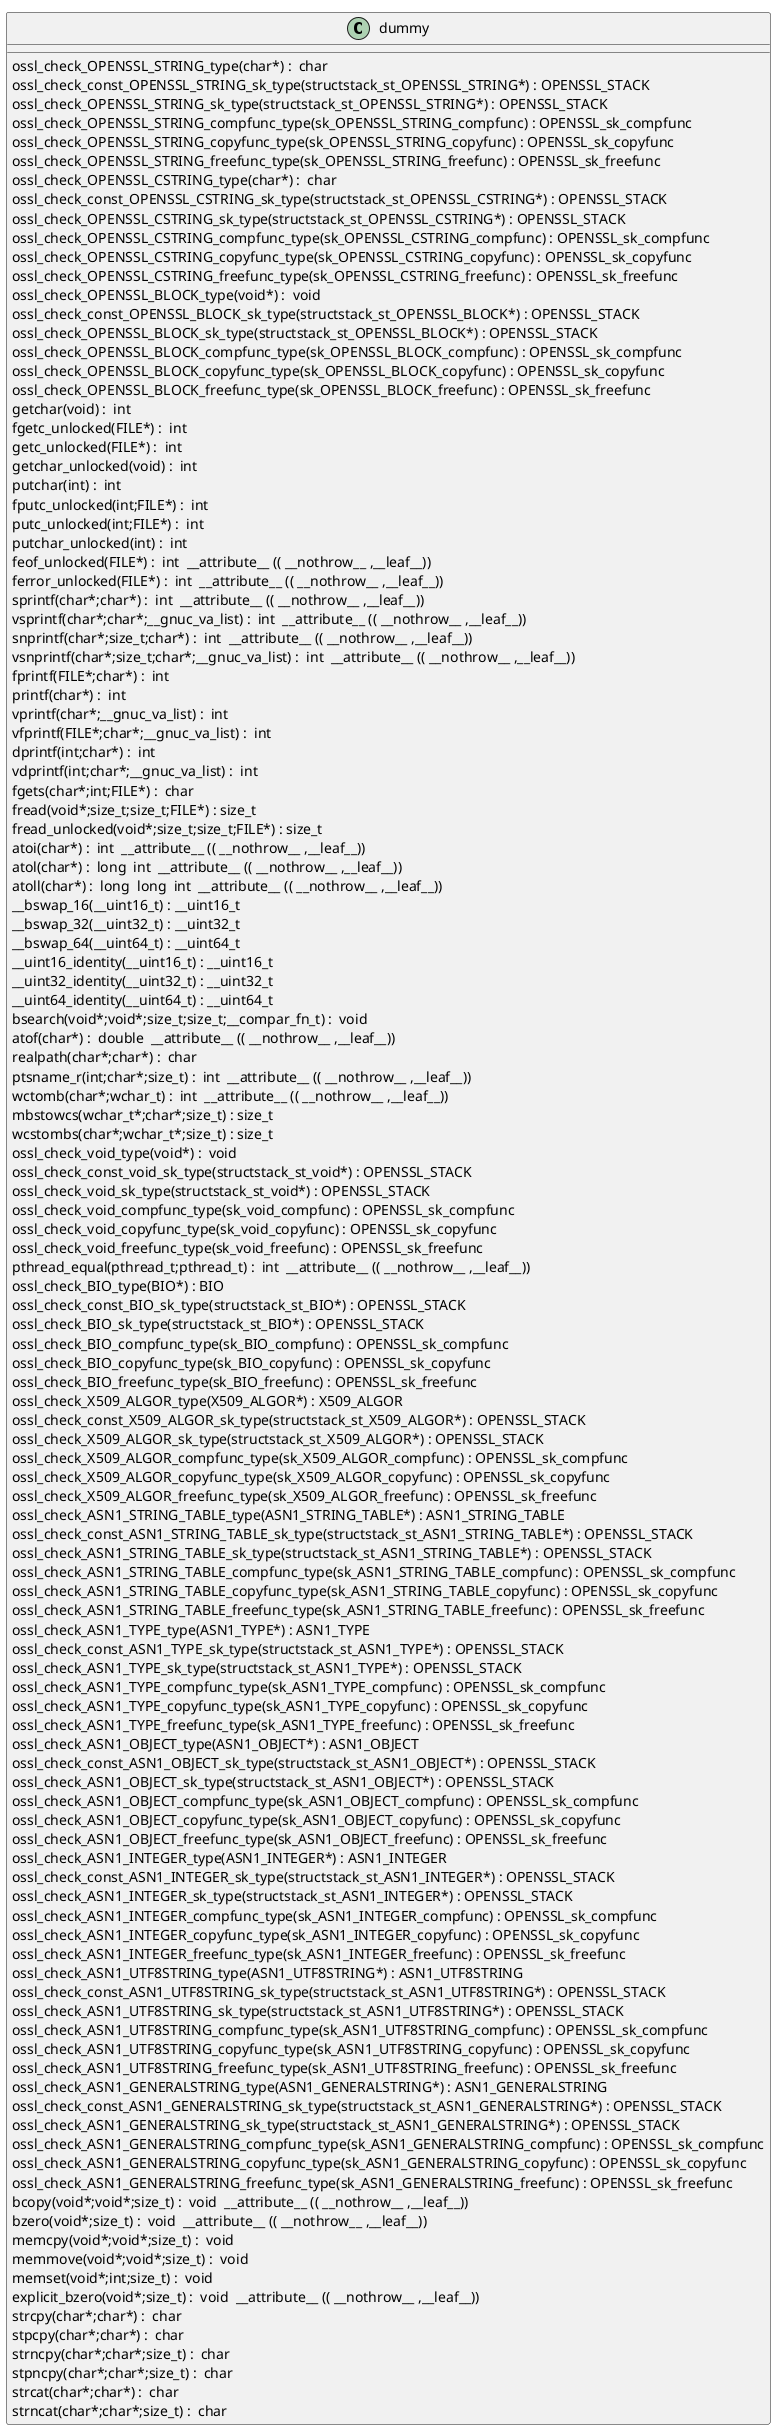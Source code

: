 @startuml
!pragma layout smetana
class dummy {
ossl_check_OPENSSL_STRING_type(char*) :  char  [[[./../../../.././qc/providers/common/der/der_rsa_gen.c.html#445]]]
ossl_check_const_OPENSSL_STRING_sk_type(structstack_st_OPENSSL_STRING*) : OPENSSL_STACK [[[./../../../.././qc/providers/common/der/der_rsa_gen.c.html#445]]]
ossl_check_OPENSSL_STRING_sk_type(structstack_st_OPENSSL_STRING*) : OPENSSL_STACK [[[./../../../.././qc/providers/common/der/der_rsa_gen.c.html#445]]]
ossl_check_OPENSSL_STRING_compfunc_type(sk_OPENSSL_STRING_compfunc) : OPENSSL_sk_compfunc [[[./../../../.././qc/providers/common/der/der_rsa_gen.c.html#445]]]
ossl_check_OPENSSL_STRING_copyfunc_type(sk_OPENSSL_STRING_copyfunc) : OPENSSL_sk_copyfunc [[[./../../../.././qc/providers/common/der/der_rsa_gen.c.html#445]]]
ossl_check_OPENSSL_STRING_freefunc_type(sk_OPENSSL_STRING_freefunc) : OPENSSL_sk_freefunc [[[./../../../.././qc/providers/common/der/der_rsa_gen.c.html#445]]]
ossl_check_OPENSSL_CSTRING_type(char*) :  char  [[[./../../../.././qc/providers/common/der/der_rsa_gen.c.html#447]]]
ossl_check_const_OPENSSL_CSTRING_sk_type(structstack_st_OPENSSL_CSTRING*) : OPENSSL_STACK [[[./../../../.././qc/providers/common/der/der_rsa_gen.c.html#447]]]
ossl_check_OPENSSL_CSTRING_sk_type(structstack_st_OPENSSL_CSTRING*) : OPENSSL_STACK [[[./../../../.././qc/providers/common/der/der_rsa_gen.c.html#447]]]
ossl_check_OPENSSL_CSTRING_compfunc_type(sk_OPENSSL_CSTRING_compfunc) : OPENSSL_sk_compfunc [[[./../../../.././qc/providers/common/der/der_rsa_gen.c.html#447]]]
ossl_check_OPENSSL_CSTRING_copyfunc_type(sk_OPENSSL_CSTRING_copyfunc) : OPENSSL_sk_copyfunc [[[./../../../.././qc/providers/common/der/der_rsa_gen.c.html#447]]]
ossl_check_OPENSSL_CSTRING_freefunc_type(sk_OPENSSL_CSTRING_freefunc) : OPENSSL_sk_freefunc [[[./../../../.././qc/providers/common/der/der_rsa_gen.c.html#447]]]
ossl_check_OPENSSL_BLOCK_type(void*) :  void  [[[./../../../.././qc/providers/common/der/der_rsa_gen.c.html#450]]]
ossl_check_const_OPENSSL_BLOCK_sk_type(structstack_st_OPENSSL_BLOCK*) : OPENSSL_STACK [[[./../../../.././qc/providers/common/der/der_rsa_gen.c.html#450]]]
ossl_check_OPENSSL_BLOCK_sk_type(structstack_st_OPENSSL_BLOCK*) : OPENSSL_STACK [[[./../../../.././qc/providers/common/der/der_rsa_gen.c.html#450]]]
ossl_check_OPENSSL_BLOCK_compfunc_type(sk_OPENSSL_BLOCK_compfunc) : OPENSSL_sk_compfunc [[[./../../../.././qc/providers/common/der/der_rsa_gen.c.html#450]]]
ossl_check_OPENSSL_BLOCK_copyfunc_type(sk_OPENSSL_BLOCK_copyfunc) : OPENSSL_sk_copyfunc [[[./../../../.././qc/providers/common/der/der_rsa_gen.c.html#450]]]
ossl_check_OPENSSL_BLOCK_freefunc_type(sk_OPENSSL_BLOCK_freefunc) : OPENSSL_sk_freefunc [[[./../../../.././qc/providers/common/der/der_rsa_gen.c.html#450]]]
getchar(void) :  int  [[[./../../../.././qc/providers/common/der/der_rsa_gen.c.html#1293]]]
fgetc_unlocked(FILE*) :  int  [[[./../../../.././qc/providers/common/der/der_rsa_gen.c.html#1302]]]
getc_unlocked(FILE*) :  int  [[[./../../../.././qc/providers/common/der/der_rsa_gen.c.html#1312]]]
getchar_unlocked(void) :  int  [[[./../../../.././qc/providers/common/der/der_rsa_gen.c.html#1319]]]
putchar(int) :  int  [[[./../../../.././qc/providers/common/der/der_rsa_gen.c.html#1328]]]
fputc_unlocked(int;FILE*) :  int  [[[./../../../.././qc/providers/common/der/der_rsa_gen.c.html#1337]]]
putc_unlocked(int;FILE*) :  int  [[[./../../../.././qc/providers/common/der/der_rsa_gen.c.html#1347]]]
putchar_unlocked(int) :  int  [[[./../../../.././qc/providers/common/der/der_rsa_gen.c.html#1354]]]
feof_unlocked(FILE*) :  int  __attribute__ (( __nothrow__ ,__leaf__)) [[[./../../../.././qc/providers/common/der/der_rsa_gen.c.html#1360]]]
ferror_unlocked(FILE*) :  int  __attribute__ (( __nothrow__ ,__leaf__)) [[[./../../../.././qc/providers/common/der/der_rsa_gen.c.html#1367]]]
sprintf(char*;char*) :  int  __attribute__ (( __nothrow__ ,__leaf__)) [[[./../../../.././qc/providers/common/der/der_rsa_gen.c.html#1386]]]
vsprintf(char*;char*;__gnuc_va_list) :  int  __attribute__ (( __nothrow__ ,__leaf__)) [[[./../../../.././qc/providers/common/der/der_rsa_gen.c.html#1399]]]
snprintf(char*;size_t;char*) :  int  __attribute__ (( __nothrow__ ,__leaf__)) [[[./../../../.././qc/providers/common/der/der_rsa_gen.c.html#1418]]]
vsnprintf(char*;size_t;char*;__gnuc_va_list) :  int  __attribute__ (( __nothrow__ ,__leaf__)) [[[./../../../.././qc/providers/common/der/der_rsa_gen.c.html#1432]]]
fprintf(FILE*;char*) :  int  [[[./../../../.././qc/providers/common/der/der_rsa_gen.c.html#1453]]]
printf(char*) :  int  [[[./../../../.././qc/providers/common/der/der_rsa_gen.c.html#1460]]]
vprintf(char*;__gnuc_va_list) :  int  [[[./../../../.././qc/providers/common/der/der_rsa_gen.c.html#1472]]]
vfprintf(FILE*;char*;__gnuc_va_list) :  int  [[[./../../../.././qc/providers/common/der/der_rsa_gen.c.html#1482]]]
dprintf(int;char*) :  int  [[[./../../../.././qc/providers/common/der/der_rsa_gen.c.html#1497]]]
vdprintf(int;char*;__gnuc_va_list) :  int  [[[./../../../.././qc/providers/common/der/der_rsa_gen.c.html#1508]]]
fgets(char*;int;FILE*) :  char  [[[./../../../.././qc/providers/common/der/der_rsa_gen.c.html#1527]]]
fread(void*;size_t;size_t;FILE*) : size_t [[[./../../../.././qc/providers/common/der/der_rsa_gen.c.html#1553]]]
fread_unlocked(void*;size_t;size_t;FILE*) : size_t [[[./../../../.././qc/providers/common/der/der_rsa_gen.c.html#1580]]]
atoi(char*) :  int  __attribute__ (( __nothrow__ ,__leaf__)) [[[./../../../.././qc/providers/common/der/der_rsa_gen.c.html#2046]]]
atol(char*) :  long  int  __attribute__ (( __nothrow__ ,__leaf__)) [[[./../../../.././qc/providers/common/der/der_rsa_gen.c.html#2051]]]
atoll(char*) :  long  long  int  __attribute__ (( __nothrow__ ,__leaf__)) [[[./../../../.././qc/providers/common/der/der_rsa_gen.c.html#2058]]]
__bswap_16(__uint16_t) : __uint16_t [[[./../../../.././qc/providers/common/der/der_rsa_gen.c.html#2157]]]
__bswap_32(__uint32_t) : __uint32_t [[[./../../../.././qc/providers/common/der/der_rsa_gen.c.html#2172]]]
__bswap_64(__uint64_t) : __uint64_t [[[./../../../.././qc/providers/common/der/der_rsa_gen.c.html#2182]]]
__uint16_identity(__uint16_t) : __uint16_t [[[./../../../.././qc/providers/common/der/der_rsa_gen.c.html#2194]]]
__uint32_identity(__uint32_t) : __uint32_t [[[./../../../.././qc/providers/common/der/der_rsa_gen.c.html#2200]]]
__uint64_identity(__uint64_t) : __uint64_t [[[./../../../.././qc/providers/common/der/der_rsa_gen.c.html#2206]]]
bsearch(void*;void*;size_t;size_t;__compar_fn_t) :  void  [[[./../../../.././qc/providers/common/der/der_rsa_gen.c.html#2859]]]
atof(char*) :  double  __attribute__ (( __nothrow__ ,__leaf__)) [[[./../../../.././qc/providers/common/der/der_rsa_gen.c.html#1]]]
realpath(char*;char*) :  char  [[[./../../../.././qc/providers/common/der/der_rsa_gen.c.html#1]]]
ptsname_r(int;char*;size_t) :  int  __attribute__ (( __nothrow__ ,__leaf__)) [[[./../../../.././qc/providers/common/der/der_rsa_gen.c.html#1]]]
wctomb(char*;wchar_t) :  int  __attribute__ (( __nothrow__ ,__leaf__)) [[[./../../../.././qc/providers/common/der/der_rsa_gen.c.html#1]]]
mbstowcs(wchar_t*;char*;size_t) : size_t [[[./../../../.././qc/providers/common/der/der_rsa_gen.c.html#1]]]
wcstombs(char*;wchar_t*;size_t) : size_t [[[./../../../.././qc/providers/common/der/der_rsa_gen.c.html#1]]]
ossl_check_void_type(void*) :  void  [[[./../../../.././qc/providers/common/der/der_rsa_gen.c.html#1]]]
ossl_check_const_void_sk_type(structstack_st_void*) : OPENSSL_STACK [[[./../../../.././qc/providers/common/der/der_rsa_gen.c.html#1]]]
ossl_check_void_sk_type(structstack_st_void*) : OPENSSL_STACK [[[./../../../.././qc/providers/common/der/der_rsa_gen.c.html#1]]]
ossl_check_void_compfunc_type(sk_void_compfunc) : OPENSSL_sk_compfunc [[[./../../../.././qc/providers/common/der/der_rsa_gen.c.html#1]]]
ossl_check_void_copyfunc_type(sk_void_copyfunc) : OPENSSL_sk_copyfunc [[[./../../../.././qc/providers/common/der/der_rsa_gen.c.html#1]]]
ossl_check_void_freefunc_type(sk_void_freefunc) : OPENSSL_sk_freefunc [[[./../../../.././qc/providers/common/der/der_rsa_gen.c.html#1]]]
pthread_equal(pthread_t;pthread_t) :  int  __attribute__ (( __nothrow__ ,__leaf__)) [[[./../../../.././qc/providers/common/der/der_rsa_gen.c.html#1]]]
ossl_check_BIO_type(BIO*) : BIO [[[./../../../.././qc/providers/common/der/der_rsa_gen.c.html#1]]]
ossl_check_const_BIO_sk_type(structstack_st_BIO*) : OPENSSL_STACK [[[./../../../.././qc/providers/common/der/der_rsa_gen.c.html#1]]]
ossl_check_BIO_sk_type(structstack_st_BIO*) : OPENSSL_STACK [[[./../../../.././qc/providers/common/der/der_rsa_gen.c.html#1]]]
ossl_check_BIO_compfunc_type(sk_BIO_compfunc) : OPENSSL_sk_compfunc [[[./../../../.././qc/providers/common/der/der_rsa_gen.c.html#1]]]
ossl_check_BIO_copyfunc_type(sk_BIO_copyfunc) : OPENSSL_sk_copyfunc [[[./../../../.././qc/providers/common/der/der_rsa_gen.c.html#1]]]
ossl_check_BIO_freefunc_type(sk_BIO_freefunc) : OPENSSL_sk_freefunc [[[./../../../.././qc/providers/common/der/der_rsa_gen.c.html#1]]]
ossl_check_X509_ALGOR_type(X509_ALGOR*) : X509_ALGOR [[[./../../../.././qc/providers/common/der/der_rsa_gen.c.html#1]]]
ossl_check_const_X509_ALGOR_sk_type(structstack_st_X509_ALGOR*) : OPENSSL_STACK [[[./../../../.././qc/providers/common/der/der_rsa_gen.c.html#1]]]
ossl_check_X509_ALGOR_sk_type(structstack_st_X509_ALGOR*) : OPENSSL_STACK [[[./../../../.././qc/providers/common/der/der_rsa_gen.c.html#1]]]
ossl_check_X509_ALGOR_compfunc_type(sk_X509_ALGOR_compfunc) : OPENSSL_sk_compfunc [[[./../../../.././qc/providers/common/der/der_rsa_gen.c.html#1]]]
ossl_check_X509_ALGOR_copyfunc_type(sk_X509_ALGOR_copyfunc) : OPENSSL_sk_copyfunc [[[./../../../.././qc/providers/common/der/der_rsa_gen.c.html#1]]]
ossl_check_X509_ALGOR_freefunc_type(sk_X509_ALGOR_freefunc) : OPENSSL_sk_freefunc [[[./../../../.././qc/providers/common/der/der_rsa_gen.c.html#1]]]
ossl_check_ASN1_STRING_TABLE_type(ASN1_STRING_TABLE*) : ASN1_STRING_TABLE [[[./../../../.././qc/providers/common/der/der_rsa_gen.c.html#1]]]
ossl_check_const_ASN1_STRING_TABLE_sk_type(structstack_st_ASN1_STRING_TABLE*) : OPENSSL_STACK [[[./../../../.././qc/providers/common/der/der_rsa_gen.c.html#1]]]
ossl_check_ASN1_STRING_TABLE_sk_type(structstack_st_ASN1_STRING_TABLE*) : OPENSSL_STACK [[[./../../../.././qc/providers/common/der/der_rsa_gen.c.html#1]]]
ossl_check_ASN1_STRING_TABLE_compfunc_type(sk_ASN1_STRING_TABLE_compfunc) : OPENSSL_sk_compfunc [[[./../../../.././qc/providers/common/der/der_rsa_gen.c.html#1]]]
ossl_check_ASN1_STRING_TABLE_copyfunc_type(sk_ASN1_STRING_TABLE_copyfunc) : OPENSSL_sk_copyfunc [[[./../../../.././qc/providers/common/der/der_rsa_gen.c.html#1]]]
ossl_check_ASN1_STRING_TABLE_freefunc_type(sk_ASN1_STRING_TABLE_freefunc) : OPENSSL_sk_freefunc [[[./../../../.././qc/providers/common/der/der_rsa_gen.c.html#1]]]
ossl_check_ASN1_TYPE_type(ASN1_TYPE*) : ASN1_TYPE [[[./../../../.././qc/providers/common/der/der_rsa_gen.c.html#1]]]
ossl_check_const_ASN1_TYPE_sk_type(structstack_st_ASN1_TYPE*) : OPENSSL_STACK [[[./../../../.././qc/providers/common/der/der_rsa_gen.c.html#1]]]
ossl_check_ASN1_TYPE_sk_type(structstack_st_ASN1_TYPE*) : OPENSSL_STACK [[[./../../../.././qc/providers/common/der/der_rsa_gen.c.html#1]]]
ossl_check_ASN1_TYPE_compfunc_type(sk_ASN1_TYPE_compfunc) : OPENSSL_sk_compfunc [[[./../../../.././qc/providers/common/der/der_rsa_gen.c.html#1]]]
ossl_check_ASN1_TYPE_copyfunc_type(sk_ASN1_TYPE_copyfunc) : OPENSSL_sk_copyfunc [[[./../../../.././qc/providers/common/der/der_rsa_gen.c.html#1]]]
ossl_check_ASN1_TYPE_freefunc_type(sk_ASN1_TYPE_freefunc) : OPENSSL_sk_freefunc [[[./../../../.././qc/providers/common/der/der_rsa_gen.c.html#1]]]
ossl_check_ASN1_OBJECT_type(ASN1_OBJECT*) : ASN1_OBJECT [[[./../../../.././qc/providers/common/der/der_rsa_gen.c.html#1]]]
ossl_check_const_ASN1_OBJECT_sk_type(structstack_st_ASN1_OBJECT*) : OPENSSL_STACK [[[./../../../.././qc/providers/common/der/der_rsa_gen.c.html#1]]]
ossl_check_ASN1_OBJECT_sk_type(structstack_st_ASN1_OBJECT*) : OPENSSL_STACK [[[./../../../.././qc/providers/common/der/der_rsa_gen.c.html#1]]]
ossl_check_ASN1_OBJECT_compfunc_type(sk_ASN1_OBJECT_compfunc) : OPENSSL_sk_compfunc [[[./../../../.././qc/providers/common/der/der_rsa_gen.c.html#1]]]
ossl_check_ASN1_OBJECT_copyfunc_type(sk_ASN1_OBJECT_copyfunc) : OPENSSL_sk_copyfunc [[[./../../../.././qc/providers/common/der/der_rsa_gen.c.html#1]]]
ossl_check_ASN1_OBJECT_freefunc_type(sk_ASN1_OBJECT_freefunc) : OPENSSL_sk_freefunc [[[./../../../.././qc/providers/common/der/der_rsa_gen.c.html#1]]]
ossl_check_ASN1_INTEGER_type(ASN1_INTEGER*) : ASN1_INTEGER [[[./../../../.././qc/providers/common/der/der_rsa_gen.c.html#1]]]
ossl_check_const_ASN1_INTEGER_sk_type(structstack_st_ASN1_INTEGER*) : OPENSSL_STACK [[[./../../../.././qc/providers/common/der/der_rsa_gen.c.html#1]]]
ossl_check_ASN1_INTEGER_sk_type(structstack_st_ASN1_INTEGER*) : OPENSSL_STACK [[[./../../../.././qc/providers/common/der/der_rsa_gen.c.html#1]]]
ossl_check_ASN1_INTEGER_compfunc_type(sk_ASN1_INTEGER_compfunc) : OPENSSL_sk_compfunc [[[./../../../.././qc/providers/common/der/der_rsa_gen.c.html#1]]]
ossl_check_ASN1_INTEGER_copyfunc_type(sk_ASN1_INTEGER_copyfunc) : OPENSSL_sk_copyfunc [[[./../../../.././qc/providers/common/der/der_rsa_gen.c.html#1]]]
ossl_check_ASN1_INTEGER_freefunc_type(sk_ASN1_INTEGER_freefunc) : OPENSSL_sk_freefunc [[[./../../../.././qc/providers/common/der/der_rsa_gen.c.html#1]]]
ossl_check_ASN1_UTF8STRING_type(ASN1_UTF8STRING*) : ASN1_UTF8STRING [[[./../../../.././qc/providers/common/der/der_rsa_gen.c.html#1]]]
ossl_check_const_ASN1_UTF8STRING_sk_type(structstack_st_ASN1_UTF8STRING*) : OPENSSL_STACK [[[./../../../.././qc/providers/common/der/der_rsa_gen.c.html#1]]]
ossl_check_ASN1_UTF8STRING_sk_type(structstack_st_ASN1_UTF8STRING*) : OPENSSL_STACK [[[./../../../.././qc/providers/common/der/der_rsa_gen.c.html#1]]]
ossl_check_ASN1_UTF8STRING_compfunc_type(sk_ASN1_UTF8STRING_compfunc) : OPENSSL_sk_compfunc [[[./../../../.././qc/providers/common/der/der_rsa_gen.c.html#1]]]
ossl_check_ASN1_UTF8STRING_copyfunc_type(sk_ASN1_UTF8STRING_copyfunc) : OPENSSL_sk_copyfunc [[[./../../../.././qc/providers/common/der/der_rsa_gen.c.html#1]]]
ossl_check_ASN1_UTF8STRING_freefunc_type(sk_ASN1_UTF8STRING_freefunc) : OPENSSL_sk_freefunc [[[./../../../.././qc/providers/common/der/der_rsa_gen.c.html#1]]]
ossl_check_ASN1_GENERALSTRING_type(ASN1_GENERALSTRING*) : ASN1_GENERALSTRING [[[./../../../.././qc/providers/common/der/der_rsa_gen.c.html#1]]]
ossl_check_const_ASN1_GENERALSTRING_sk_type(structstack_st_ASN1_GENERALSTRING*) : OPENSSL_STACK [[[./../../../.././qc/providers/common/der/der_rsa_gen.c.html#1]]]
ossl_check_ASN1_GENERALSTRING_sk_type(structstack_st_ASN1_GENERALSTRING*) : OPENSSL_STACK [[[./../../../.././qc/providers/common/der/der_rsa_gen.c.html#1]]]
ossl_check_ASN1_GENERALSTRING_compfunc_type(sk_ASN1_GENERALSTRING_compfunc) : OPENSSL_sk_compfunc [[[./../../../.././qc/providers/common/der/der_rsa_gen.c.html#1]]]
ossl_check_ASN1_GENERALSTRING_copyfunc_type(sk_ASN1_GENERALSTRING_copyfunc) : OPENSSL_sk_copyfunc [[[./../../../.././qc/providers/common/der/der_rsa_gen.c.html#1]]]
ossl_check_ASN1_GENERALSTRING_freefunc_type(sk_ASN1_GENERALSTRING_freefunc) : OPENSSL_sk_freefunc [[[./../../../.././qc/providers/common/der/der_rsa_gen.c.html#1]]]
bcopy(void*;void*;size_t) :  void  __attribute__ (( __nothrow__ ,__leaf__)) [[[./../../../.././qc/providers/common/der/der_rsa_gen.c.html#1]]]
bzero(void*;size_t) :  void  __attribute__ (( __nothrow__ ,__leaf__)) [[[./../../../.././qc/providers/common/der/der_rsa_gen.c.html#1]]]
memcpy(void*;void*;size_t) :  void  [[[./../../../.././qc/providers/common/der/der_rsa_gen.c.html#1]]]
memmove(void*;void*;size_t) :  void  [[[./../../../.././qc/providers/common/der/der_rsa_gen.c.html#1]]]
memset(void*;int;size_t) :  void  [[[./../../../.././qc/providers/common/der/der_rsa_gen.c.html#1]]]
explicit_bzero(void*;size_t) :  void  __attribute__ (( __nothrow__ ,__leaf__)) [[[./../../../.././qc/providers/common/der/der_rsa_gen.c.html#1]]]
strcpy(char*;char*) :  char  [[[./../../../.././qc/providers/common/der/der_rsa_gen.c.html#1]]]
stpcpy(char*;char*) :  char  [[[./../../../.././qc/providers/common/der/der_rsa_gen.c.html#1]]]
strncpy(char*;char*;size_t) :  char  [[[./../../../.././qc/providers/common/der/der_rsa_gen.c.html#1]]]
stpncpy(char*;char*;size_t) :  char  [[[./../../../.././qc/providers/common/der/der_rsa_gen.c.html#1]]]
strcat(char*;char*) :  char  [[[./../../../.././qc/providers/common/der/der_rsa_gen.c.html#1]]]
strncat(char*;char*;size_t) :  char  [[[./../../../.././qc/providers/common/der/der_rsa_gen.c.html#1]]]
} 
@enduml
